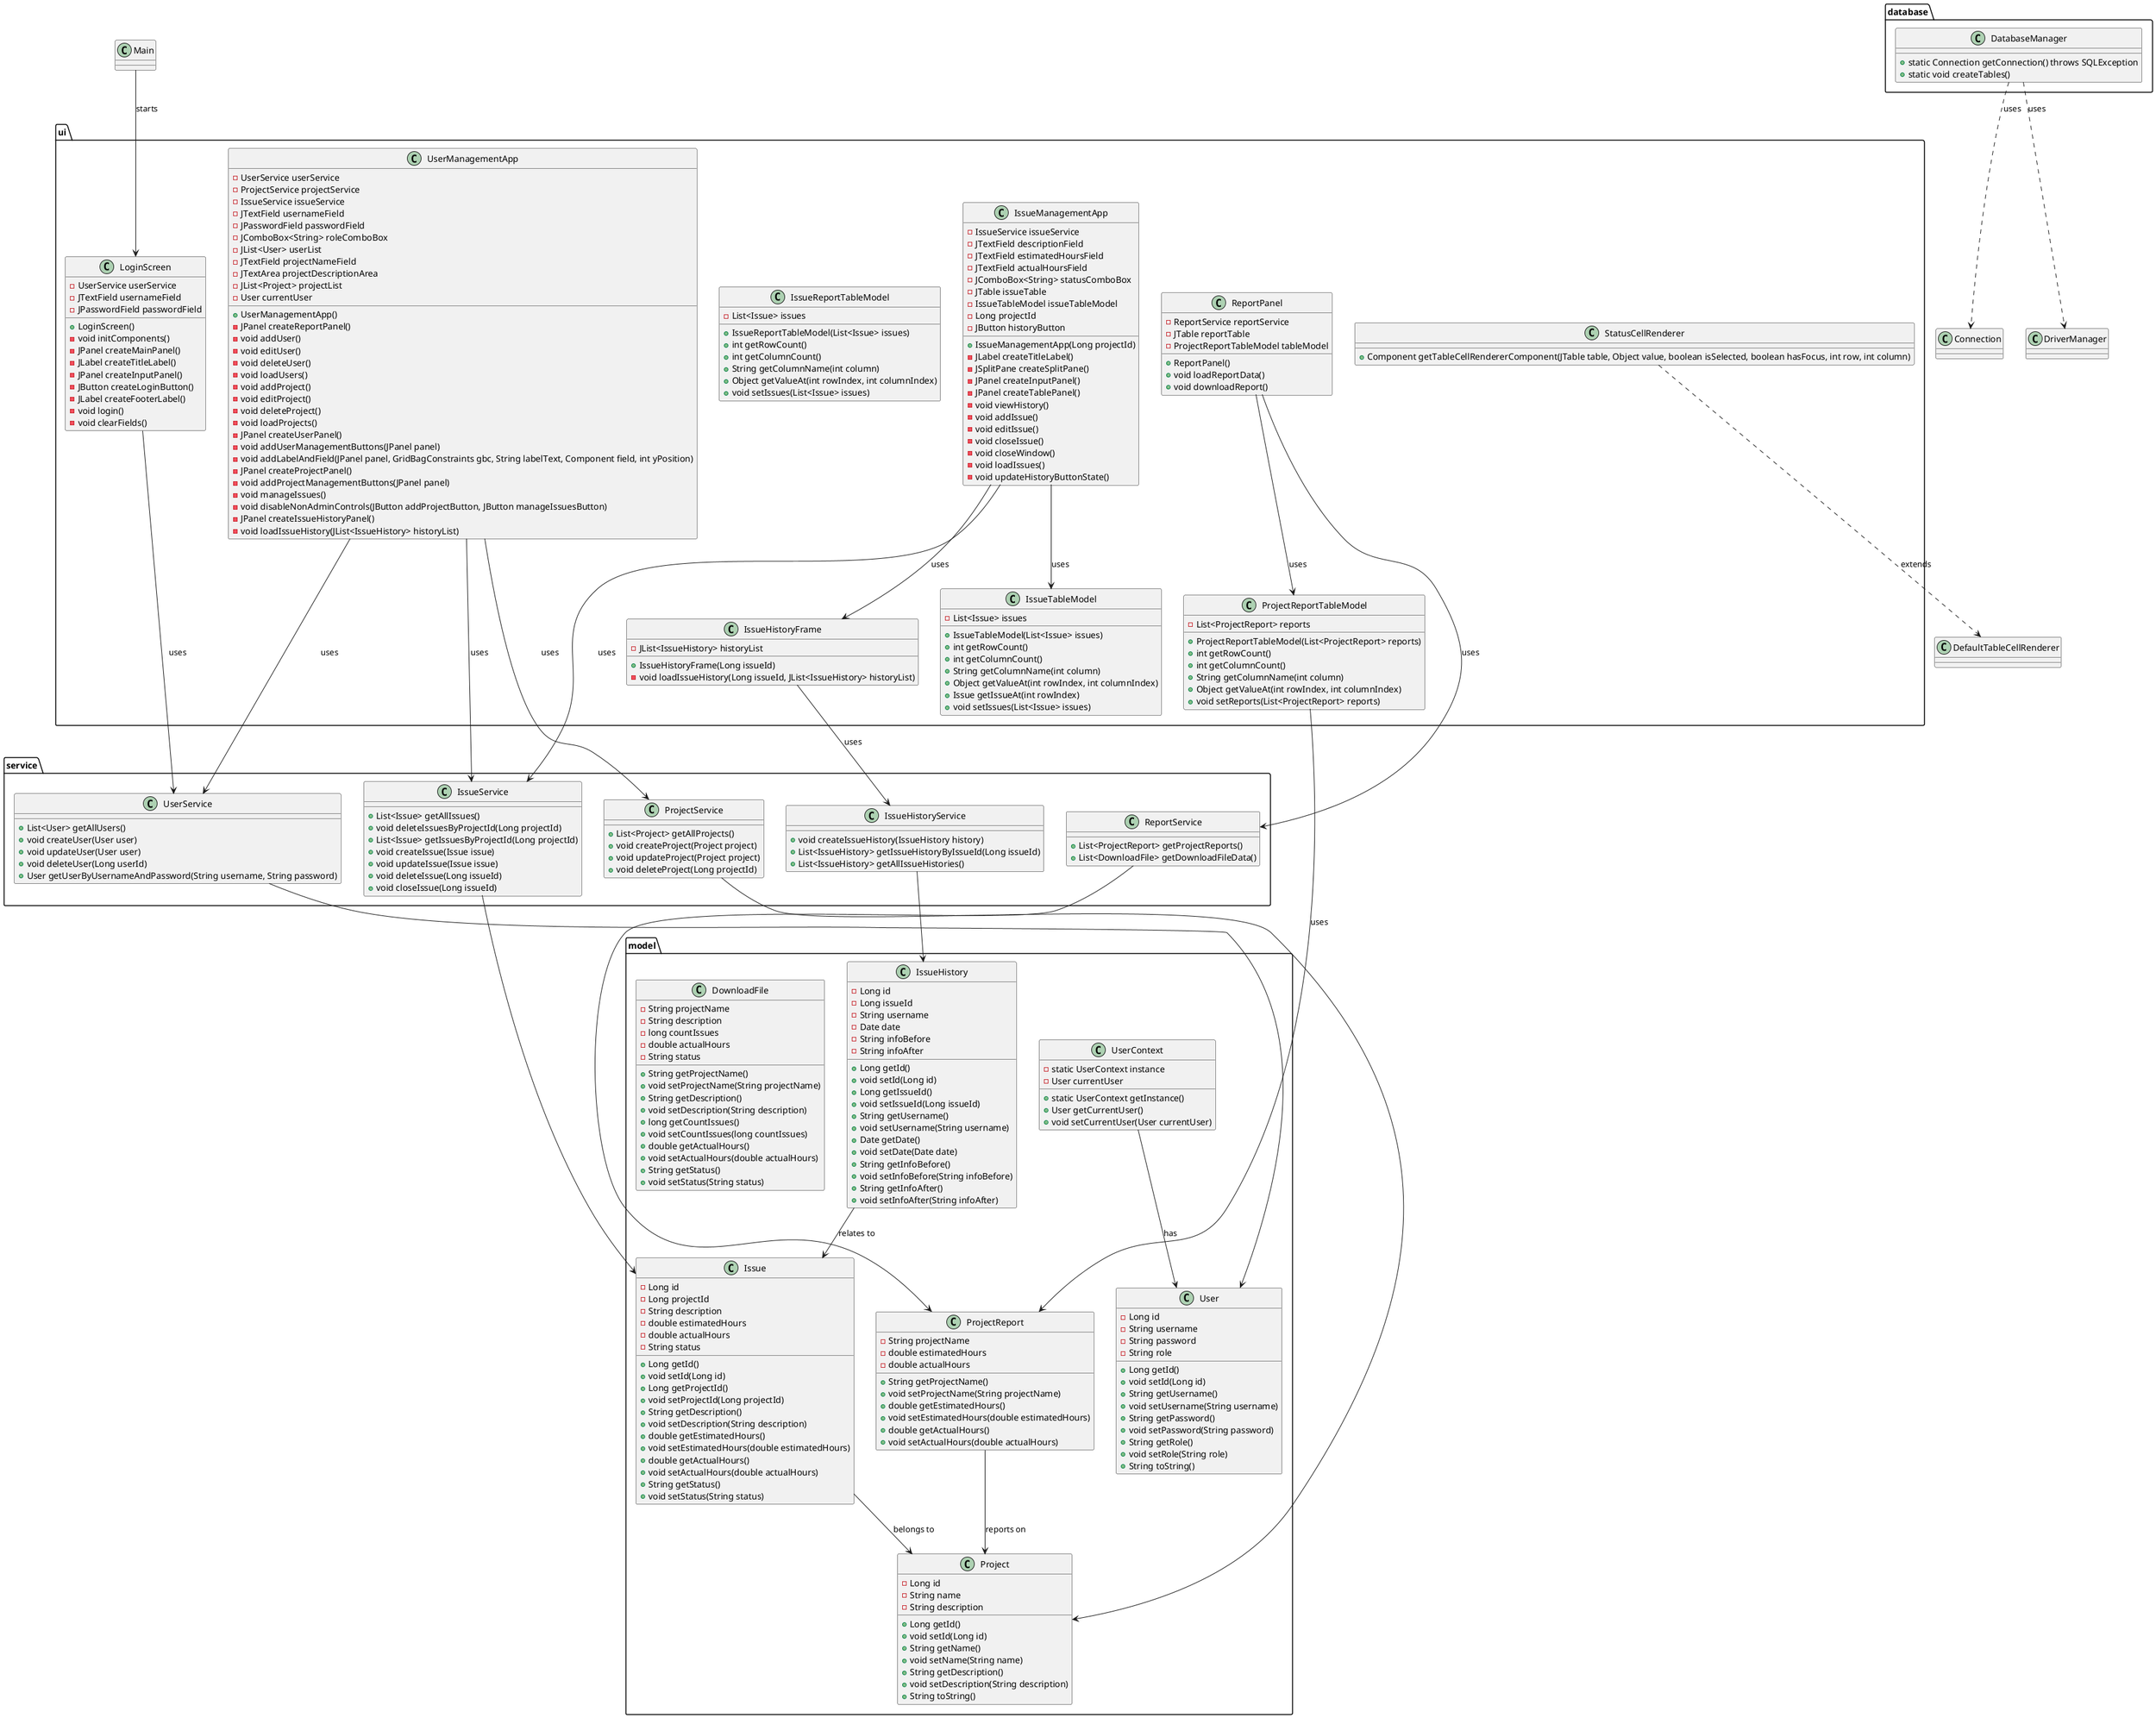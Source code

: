 @startuml

package ui {

    class LoginScreen {
        - UserService userService
        - JTextField usernameField
        - JPasswordField passwordField
        + LoginScreen()
        - void initComponents()
        - JPanel createMainPanel()
        - JLabel createTitleLabel()
        - JPanel createInputPanel()
        - JButton createLoginButton()
        - JLabel createFooterLabel()
        - void login()
        - void clearFields()
    }


    class UserManagementApp {
        - UserService userService
        - ProjectService projectService
        - IssueService issueService
        - JTextField usernameField
        - JPasswordField passwordField
        - JComboBox<String> roleComboBox
        - JList<User> userList
        - JTextField projectNameField
        - JTextArea projectDescriptionArea
        - JList<Project> projectList
        - User currentUser
        + UserManagementApp()
        - JPanel createReportPanel()
        - void addUser()
        - void editUser()
        - void deleteUser()
        - void loadUsers()
        - void addProject()
        - void editProject()
        - void deleteProject()
        - void loadProjects()
        - JPanel createUserPanel()
        - void addUserManagementButtons(JPanel panel)
        - void addLabelAndField(JPanel panel, GridBagConstraints gbc, String labelText, Component field, int yPosition)
        - JPanel createProjectPanel()
        - void addProjectManagementButtons(JPanel panel)
        - void manageIssues()
        - void disableNonAdminControls(JButton addProjectButton, JButton manageIssuesButton)
        - JPanel createIssueHistoryPanel()
        - void loadIssueHistory(JList<IssueHistory> historyList)
    }

    class IssueHistoryFrame {
        - JList<IssueHistory> historyList
        + IssueHistoryFrame(Long issueId)
        - void loadIssueHistory(Long issueId, JList<IssueHistory> historyList)
    }

    class IssueManagementApp {
        - IssueService issueService
        - JTextField descriptionField
        - JTextField estimatedHoursField
        - JTextField actualHoursField
        - JComboBox<String> statusComboBox
        - JTable issueTable
        - IssueTableModel issueTableModel
        - Long projectId
        - JButton historyButton
        + IssueManagementApp(Long projectId)
        - JLabel createTitleLabel()
        - JSplitPane createSplitPane()
        - JPanel createInputPanel()
        - JPanel createTablePanel()
        - void viewHistory()
        - void addIssue()
        - void editIssue()
        - void closeIssue()
        - void closeWindow()
        - void loadIssues()
        - void updateHistoryButtonState()
    }

    class IssueReportTableModel {
        - List<Issue> issues
        + IssueReportTableModel(List<Issue> issues)
        + int getRowCount()
        + int getColumnCount()
        + String getColumnName(int column)
        + Object getValueAt(int rowIndex, int columnIndex)
        + void setIssues(List<Issue> issues)
    }

    class IssueTableModel {
        - List<Issue> issues
        + IssueTableModel(List<Issue> issues)
        + int getRowCount()
        + int getColumnCount()
        + String getColumnName(int column)
        + Object getValueAt(int rowIndex, int columnIndex)
        + Issue getIssueAt(int rowIndex)
        + void setIssues(List<Issue> issues)
    }

    class ProjectReportTableModel {
        - List<ProjectReport> reports
        + ProjectReportTableModel(List<ProjectReport> reports)
        + int getRowCount()
        + int getColumnCount()
        + String getColumnName(int column)
        + Object getValueAt(int rowIndex, int columnIndex)
        + void setReports(List<ProjectReport> reports)
    }

    class ReportPanel {
        - ReportService reportService
        - JTable reportTable
        - ProjectReportTableModel tableModel
        + ReportPanel()
        + void loadReportData()
        + void downloadReport()
    }

    class StatusCellRenderer {
        + Component getTableCellRendererComponent(JTable table, Object value, boolean isSelected, boolean hasFocus, int row, int column)
    }

}

package model {

    class UserContext {
        - static UserContext instance
        - User currentUser
        + static UserContext getInstance()
        + User getCurrentUser()
        + void setCurrentUser(User currentUser)
    }

        class User {
        - Long id
        - String username
        - String password
        - String role
        + Long getId()
        + void setId(Long id)
        + String getUsername()
        + void setUsername(String username)
        + String getPassword()
        + void setPassword(String password)
        + String getRole()
        + void setRole(String role)
        + String toString()
    }


    class Project {
        - Long id
        - String name
        - String description
        + Long getId()
        + void setId(Long id)
        + String getName()
        + void setName(String name)
        + String getDescription()
        + void setDescription(String description)
        + String toString()
    }

    class Issue {
        - Long id
        - Long projectId
        - String description
        - double estimatedHours
        - double actualHours
        - String status
        + Long getId()
        + void setId(Long id)
        + Long getProjectId()
        + void setProjectId(Long projectId)
        + String getDescription()
        + void setDescription(String description)
        + double getEstimatedHours()
        + void setEstimatedHours(double estimatedHours)
        + double getActualHours()
        + void setActualHours(double actualHours)
        + String getStatus()
        + void setStatus(String status)
    }

    class ProjectReport {
        - String projectName
        - double estimatedHours
        - double actualHours
        + String getProjectName()
        + void setProjectName(String projectName)
        + double getEstimatedHours()
        + void setEstimatedHours(double estimatedHours)
        + double getActualHours()
        + void setActualHours(double actualHours)
    }




    class IssueHistory {
        - Long id
        - Long issueId
        - String username
        - Date date
        - String infoBefore
        - String infoAfter
        + Long getId()
        + void setId(Long id)
        + Long getIssueId()
        + void setIssueId(Long issueId)
        + String getUsername()
        + void setUsername(String username)
        + Date getDate()
        + void setDate(Date date)
        + String getInfoBefore()
        + void setInfoBefore(String infoBefore)
        + String getInfoAfter()
        + void setInfoAfter(String infoAfter)
    }

    class DownloadFile {
        - String projectName
        - String description
        - long countIssues
        - double actualHours
        - String status
        + String getProjectName()
        + void setProjectName(String projectName)
        + String getDescription()
        + void setDescription(String description)
        + long getCountIssues()
        + void setCountIssues(long countIssues)
        + double getActualHours()
        + void setActualHours(double actualHours)
        + String getStatus()
        + void setStatus(String status)
    }

}

package service {
    class IssueHistoryService {
        + void createIssueHistory(IssueHistory history)
        + List<IssueHistory> getIssueHistoryByIssueId(Long issueId)
        + List<IssueHistory> getAllIssueHistories()
    }

    class IssueService {
        + List<Issue> getAllIssues()
        + void deleteIssuesByProjectId(Long projectId)
        + List<Issue> getIssuesByProjectId(Long projectId)
        + void createIssue(Issue issue)
        + void updateIssue(Issue issue)
        + void deleteIssue(Long issueId)
        + void closeIssue(Long issueId)
    }

    class ProjectService {
        + List<Project> getAllProjects()
        + void createProject(Project project)
        + void updateProject(Project project)
        + void deleteProject(Long projectId)
    }

    class ReportService {
        + List<ProjectReport> getProjectReports()
        + List<DownloadFile> getDownloadFileData()
    }

    class UserService {
        + List<User> getAllUsers()
        + void createUser(User user)
        + void updateUser(User user)
        + void deleteUser(Long userId)
        + User getUserByUsernameAndPassword(String username, String password)
    }
}

package database {
    class DatabaseManager {
        + static Connection getConnection() throws SQLException
        + static void createTables()
    }
}

Main --> LoginScreen : starts

UserContext --> User : has
Issue --> Project : belongs to
IssueHistory --> Issue : relates to
ProjectReport --> Project : reports on
IssueHistoryService --> IssueHistory
IssueService --> Issue
ProjectService --> Project
ReportService --> ProjectReport
UserService --> User
DatabaseManager ..> Connection : uses
DatabaseManager ..> DriverManager : uses
IssueHistoryFrame --> IssueHistoryService : uses
IssueManagementApp --> IssueService : uses
IssueManagementApp --> IssueTableModel : uses
IssueManagementApp --> IssueHistoryFrame : uses
LoginScreen --> UserService : uses
ProjectReportTableModel --> ProjectReport : uses
ReportPanel --> ReportService : uses
ReportPanel --> ProjectReportTableModel : uses
StatusCellRenderer ..> DefaultTableCellRenderer : extends
UserManagementApp --> UserService : uses
UserManagementApp --> ProjectService : uses
UserManagementApp --> IssueService : uses

@enduml

